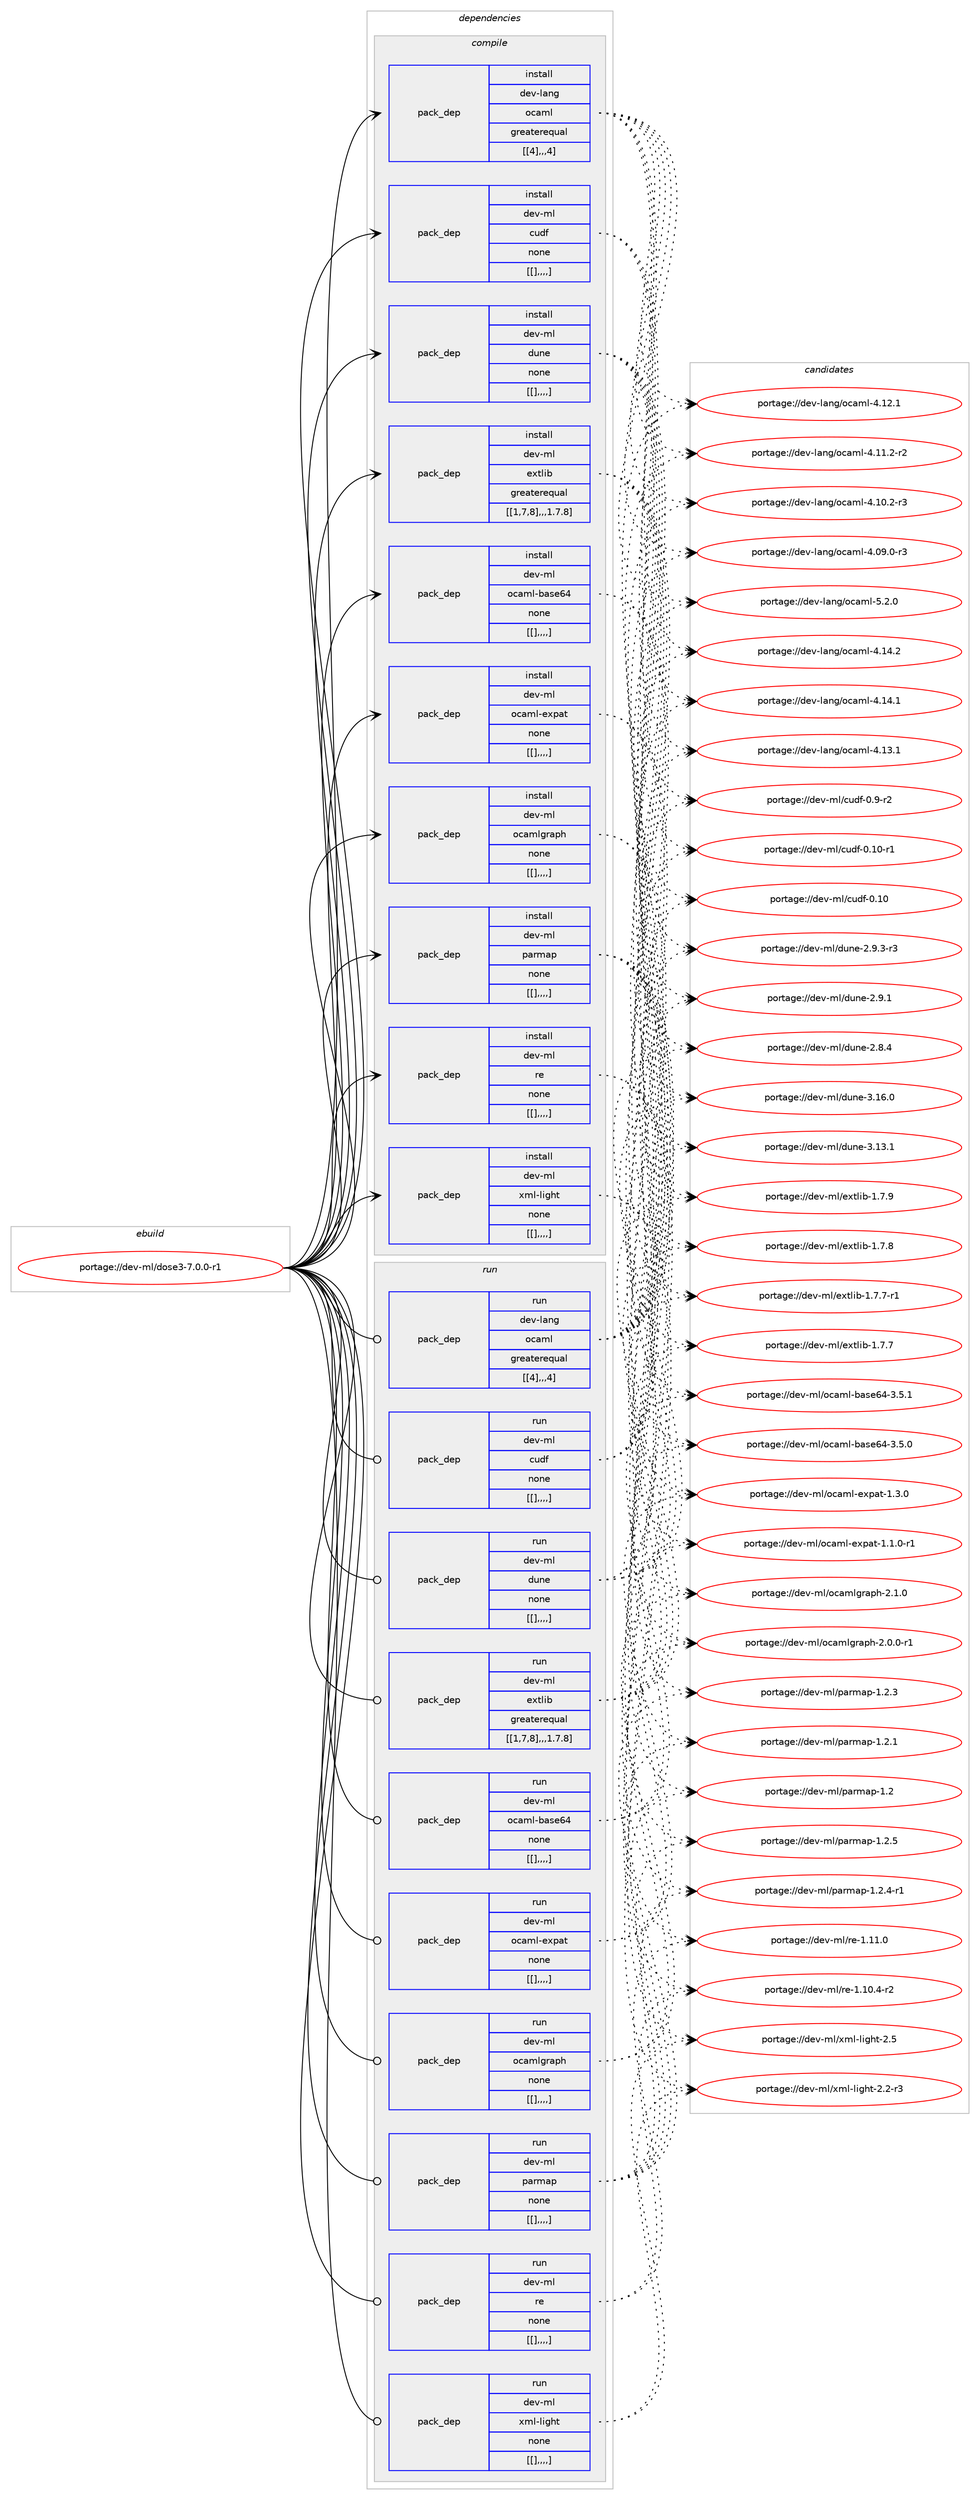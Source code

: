 digraph prolog {

# *************
# Graph options
# *************

newrank=true;
concentrate=true;
compound=true;
graph [rankdir=LR,fontname=Helvetica,fontsize=10,ranksep=1.5];#, ranksep=2.5, nodesep=0.2];
edge  [arrowhead=vee];
node  [fontname=Helvetica,fontsize=10];

# **********
# The ebuild
# **********

subgraph cluster_leftcol {
color=gray;
label=<<i>ebuild</i>>;
id [label="portage://dev-ml/dose3-7.0.0-r1", color=red, width=4, href="../dev-ml/dose3-7.0.0-r1.svg"];
}

# ****************
# The dependencies
# ****************

subgraph cluster_midcol {
color=gray;
label=<<i>dependencies</i>>;
subgraph cluster_compile {
fillcolor="#eeeeee";
style=filled;
label=<<i>compile</i>>;
subgraph pack88661 {
dependency119577 [label=<<TABLE BORDER="0" CELLBORDER="1" CELLSPACING="0" CELLPADDING="4" WIDTH="220"><TR><TD ROWSPAN="6" CELLPADDING="30">pack_dep</TD></TR><TR><TD WIDTH="110">install</TD></TR><TR><TD>dev-lang</TD></TR><TR><TD>ocaml</TD></TR><TR><TD>greaterequal</TD></TR><TR><TD>[[4],,,4]</TD></TR></TABLE>>, shape=none, color=blue];
}
id:e -> dependency119577:w [weight=20,style="solid",arrowhead="vee"];
subgraph pack88662 {
dependency119578 [label=<<TABLE BORDER="0" CELLBORDER="1" CELLSPACING="0" CELLPADDING="4" WIDTH="220"><TR><TD ROWSPAN="6" CELLPADDING="30">pack_dep</TD></TR><TR><TD WIDTH="110">install</TD></TR><TR><TD>dev-ml</TD></TR><TR><TD>cudf</TD></TR><TR><TD>none</TD></TR><TR><TD>[[],,,,]</TD></TR></TABLE>>, shape=none, color=blue];
}
id:e -> dependency119578:w [weight=20,style="solid",arrowhead="vee"];
subgraph pack88663 {
dependency119579 [label=<<TABLE BORDER="0" CELLBORDER="1" CELLSPACING="0" CELLPADDING="4" WIDTH="220"><TR><TD ROWSPAN="6" CELLPADDING="30">pack_dep</TD></TR><TR><TD WIDTH="110">install</TD></TR><TR><TD>dev-ml</TD></TR><TR><TD>dune</TD></TR><TR><TD>none</TD></TR><TR><TD>[[],,,,]</TD></TR></TABLE>>, shape=none, color=blue];
}
id:e -> dependency119579:w [weight=20,style="solid",arrowhead="vee"];
subgraph pack88664 {
dependency119580 [label=<<TABLE BORDER="0" CELLBORDER="1" CELLSPACING="0" CELLPADDING="4" WIDTH="220"><TR><TD ROWSPAN="6" CELLPADDING="30">pack_dep</TD></TR><TR><TD WIDTH="110">install</TD></TR><TR><TD>dev-ml</TD></TR><TR><TD>extlib</TD></TR><TR><TD>greaterequal</TD></TR><TR><TD>[[1,7,8],,,1.7.8]</TD></TR></TABLE>>, shape=none, color=blue];
}
id:e -> dependency119580:w [weight=20,style="solid",arrowhead="vee"];
subgraph pack88665 {
dependency119581 [label=<<TABLE BORDER="0" CELLBORDER="1" CELLSPACING="0" CELLPADDING="4" WIDTH="220"><TR><TD ROWSPAN="6" CELLPADDING="30">pack_dep</TD></TR><TR><TD WIDTH="110">install</TD></TR><TR><TD>dev-ml</TD></TR><TR><TD>ocaml-base64</TD></TR><TR><TD>none</TD></TR><TR><TD>[[],,,,]</TD></TR></TABLE>>, shape=none, color=blue];
}
id:e -> dependency119581:w [weight=20,style="solid",arrowhead="vee"];
subgraph pack88666 {
dependency119582 [label=<<TABLE BORDER="0" CELLBORDER="1" CELLSPACING="0" CELLPADDING="4" WIDTH="220"><TR><TD ROWSPAN="6" CELLPADDING="30">pack_dep</TD></TR><TR><TD WIDTH="110">install</TD></TR><TR><TD>dev-ml</TD></TR><TR><TD>ocaml-expat</TD></TR><TR><TD>none</TD></TR><TR><TD>[[],,,,]</TD></TR></TABLE>>, shape=none, color=blue];
}
id:e -> dependency119582:w [weight=20,style="solid",arrowhead="vee"];
subgraph pack88667 {
dependency119583 [label=<<TABLE BORDER="0" CELLBORDER="1" CELLSPACING="0" CELLPADDING="4" WIDTH="220"><TR><TD ROWSPAN="6" CELLPADDING="30">pack_dep</TD></TR><TR><TD WIDTH="110">install</TD></TR><TR><TD>dev-ml</TD></TR><TR><TD>ocamlgraph</TD></TR><TR><TD>none</TD></TR><TR><TD>[[],,,,]</TD></TR></TABLE>>, shape=none, color=blue];
}
id:e -> dependency119583:w [weight=20,style="solid",arrowhead="vee"];
subgraph pack88668 {
dependency119584 [label=<<TABLE BORDER="0" CELLBORDER="1" CELLSPACING="0" CELLPADDING="4" WIDTH="220"><TR><TD ROWSPAN="6" CELLPADDING="30">pack_dep</TD></TR><TR><TD WIDTH="110">install</TD></TR><TR><TD>dev-ml</TD></TR><TR><TD>parmap</TD></TR><TR><TD>none</TD></TR><TR><TD>[[],,,,]</TD></TR></TABLE>>, shape=none, color=blue];
}
id:e -> dependency119584:w [weight=20,style="solid",arrowhead="vee"];
subgraph pack88669 {
dependency119585 [label=<<TABLE BORDER="0" CELLBORDER="1" CELLSPACING="0" CELLPADDING="4" WIDTH="220"><TR><TD ROWSPAN="6" CELLPADDING="30">pack_dep</TD></TR><TR><TD WIDTH="110">install</TD></TR><TR><TD>dev-ml</TD></TR><TR><TD>re</TD></TR><TR><TD>none</TD></TR><TR><TD>[[],,,,]</TD></TR></TABLE>>, shape=none, color=blue];
}
id:e -> dependency119585:w [weight=20,style="solid",arrowhead="vee"];
subgraph pack88670 {
dependency119586 [label=<<TABLE BORDER="0" CELLBORDER="1" CELLSPACING="0" CELLPADDING="4" WIDTH="220"><TR><TD ROWSPAN="6" CELLPADDING="30">pack_dep</TD></TR><TR><TD WIDTH="110">install</TD></TR><TR><TD>dev-ml</TD></TR><TR><TD>xml-light</TD></TR><TR><TD>none</TD></TR><TR><TD>[[],,,,]</TD></TR></TABLE>>, shape=none, color=blue];
}
id:e -> dependency119586:w [weight=20,style="solid",arrowhead="vee"];
}
subgraph cluster_compileandrun {
fillcolor="#eeeeee";
style=filled;
label=<<i>compile and run</i>>;
}
subgraph cluster_run {
fillcolor="#eeeeee";
style=filled;
label=<<i>run</i>>;
subgraph pack88671 {
dependency119587 [label=<<TABLE BORDER="0" CELLBORDER="1" CELLSPACING="0" CELLPADDING="4" WIDTH="220"><TR><TD ROWSPAN="6" CELLPADDING="30">pack_dep</TD></TR><TR><TD WIDTH="110">run</TD></TR><TR><TD>dev-lang</TD></TR><TR><TD>ocaml</TD></TR><TR><TD>greaterequal</TD></TR><TR><TD>[[4],,,4]</TD></TR></TABLE>>, shape=none, color=blue];
}
id:e -> dependency119587:w [weight=20,style="solid",arrowhead="odot"];
subgraph pack88672 {
dependency119588 [label=<<TABLE BORDER="0" CELLBORDER="1" CELLSPACING="0" CELLPADDING="4" WIDTH="220"><TR><TD ROWSPAN="6" CELLPADDING="30">pack_dep</TD></TR><TR><TD WIDTH="110">run</TD></TR><TR><TD>dev-ml</TD></TR><TR><TD>cudf</TD></TR><TR><TD>none</TD></TR><TR><TD>[[],,,,]</TD></TR></TABLE>>, shape=none, color=blue];
}
id:e -> dependency119588:w [weight=20,style="solid",arrowhead="odot"];
subgraph pack88673 {
dependency119589 [label=<<TABLE BORDER="0" CELLBORDER="1" CELLSPACING="0" CELLPADDING="4" WIDTH="220"><TR><TD ROWSPAN="6" CELLPADDING="30">pack_dep</TD></TR><TR><TD WIDTH="110">run</TD></TR><TR><TD>dev-ml</TD></TR><TR><TD>dune</TD></TR><TR><TD>none</TD></TR><TR><TD>[[],,,,]</TD></TR></TABLE>>, shape=none, color=blue];
}
id:e -> dependency119589:w [weight=20,style="solid",arrowhead="odot"];
subgraph pack88674 {
dependency119590 [label=<<TABLE BORDER="0" CELLBORDER="1" CELLSPACING="0" CELLPADDING="4" WIDTH="220"><TR><TD ROWSPAN="6" CELLPADDING="30">pack_dep</TD></TR><TR><TD WIDTH="110">run</TD></TR><TR><TD>dev-ml</TD></TR><TR><TD>extlib</TD></TR><TR><TD>greaterequal</TD></TR><TR><TD>[[1,7,8],,,1.7.8]</TD></TR></TABLE>>, shape=none, color=blue];
}
id:e -> dependency119590:w [weight=20,style="solid",arrowhead="odot"];
subgraph pack88675 {
dependency119591 [label=<<TABLE BORDER="0" CELLBORDER="1" CELLSPACING="0" CELLPADDING="4" WIDTH="220"><TR><TD ROWSPAN="6" CELLPADDING="30">pack_dep</TD></TR><TR><TD WIDTH="110">run</TD></TR><TR><TD>dev-ml</TD></TR><TR><TD>ocaml-base64</TD></TR><TR><TD>none</TD></TR><TR><TD>[[],,,,]</TD></TR></TABLE>>, shape=none, color=blue];
}
id:e -> dependency119591:w [weight=20,style="solid",arrowhead="odot"];
subgraph pack88676 {
dependency119592 [label=<<TABLE BORDER="0" CELLBORDER="1" CELLSPACING="0" CELLPADDING="4" WIDTH="220"><TR><TD ROWSPAN="6" CELLPADDING="30">pack_dep</TD></TR><TR><TD WIDTH="110">run</TD></TR><TR><TD>dev-ml</TD></TR><TR><TD>ocaml-expat</TD></TR><TR><TD>none</TD></TR><TR><TD>[[],,,,]</TD></TR></TABLE>>, shape=none, color=blue];
}
id:e -> dependency119592:w [weight=20,style="solid",arrowhead="odot"];
subgraph pack88677 {
dependency119593 [label=<<TABLE BORDER="0" CELLBORDER="1" CELLSPACING="0" CELLPADDING="4" WIDTH="220"><TR><TD ROWSPAN="6" CELLPADDING="30">pack_dep</TD></TR><TR><TD WIDTH="110">run</TD></TR><TR><TD>dev-ml</TD></TR><TR><TD>ocamlgraph</TD></TR><TR><TD>none</TD></TR><TR><TD>[[],,,,]</TD></TR></TABLE>>, shape=none, color=blue];
}
id:e -> dependency119593:w [weight=20,style="solid",arrowhead="odot"];
subgraph pack88678 {
dependency119594 [label=<<TABLE BORDER="0" CELLBORDER="1" CELLSPACING="0" CELLPADDING="4" WIDTH="220"><TR><TD ROWSPAN="6" CELLPADDING="30">pack_dep</TD></TR><TR><TD WIDTH="110">run</TD></TR><TR><TD>dev-ml</TD></TR><TR><TD>parmap</TD></TR><TR><TD>none</TD></TR><TR><TD>[[],,,,]</TD></TR></TABLE>>, shape=none, color=blue];
}
id:e -> dependency119594:w [weight=20,style="solid",arrowhead="odot"];
subgraph pack88679 {
dependency119595 [label=<<TABLE BORDER="0" CELLBORDER="1" CELLSPACING="0" CELLPADDING="4" WIDTH="220"><TR><TD ROWSPAN="6" CELLPADDING="30">pack_dep</TD></TR><TR><TD WIDTH="110">run</TD></TR><TR><TD>dev-ml</TD></TR><TR><TD>re</TD></TR><TR><TD>none</TD></TR><TR><TD>[[],,,,]</TD></TR></TABLE>>, shape=none, color=blue];
}
id:e -> dependency119595:w [weight=20,style="solid",arrowhead="odot"];
subgraph pack88680 {
dependency119596 [label=<<TABLE BORDER="0" CELLBORDER="1" CELLSPACING="0" CELLPADDING="4" WIDTH="220"><TR><TD ROWSPAN="6" CELLPADDING="30">pack_dep</TD></TR><TR><TD WIDTH="110">run</TD></TR><TR><TD>dev-ml</TD></TR><TR><TD>xml-light</TD></TR><TR><TD>none</TD></TR><TR><TD>[[],,,,]</TD></TR></TABLE>>, shape=none, color=blue];
}
id:e -> dependency119596:w [weight=20,style="solid",arrowhead="odot"];
}
}

# **************
# The candidates
# **************

subgraph cluster_choices {
rank=same;
color=gray;
label=<<i>candidates</i>>;

subgraph choice88661 {
color=black;
nodesep=1;
choice1001011184510897110103471119997109108455346504648 [label="portage://dev-lang/ocaml-5.2.0", color=red, width=4,href="../dev-lang/ocaml-5.2.0.svg"];
choice100101118451089711010347111999710910845524649524650 [label="portage://dev-lang/ocaml-4.14.2", color=red, width=4,href="../dev-lang/ocaml-4.14.2.svg"];
choice100101118451089711010347111999710910845524649524649 [label="portage://dev-lang/ocaml-4.14.1", color=red, width=4,href="../dev-lang/ocaml-4.14.1.svg"];
choice100101118451089711010347111999710910845524649514649 [label="portage://dev-lang/ocaml-4.13.1", color=red, width=4,href="../dev-lang/ocaml-4.13.1.svg"];
choice100101118451089711010347111999710910845524649504649 [label="portage://dev-lang/ocaml-4.12.1", color=red, width=4,href="../dev-lang/ocaml-4.12.1.svg"];
choice1001011184510897110103471119997109108455246494946504511450 [label="portage://dev-lang/ocaml-4.11.2-r2", color=red, width=4,href="../dev-lang/ocaml-4.11.2-r2.svg"];
choice1001011184510897110103471119997109108455246494846504511451 [label="portage://dev-lang/ocaml-4.10.2-r3", color=red, width=4,href="../dev-lang/ocaml-4.10.2-r3.svg"];
choice1001011184510897110103471119997109108455246485746484511451 [label="portage://dev-lang/ocaml-4.09.0-r3", color=red, width=4,href="../dev-lang/ocaml-4.09.0-r3.svg"];
dependency119577:e -> choice1001011184510897110103471119997109108455346504648:w [style=dotted,weight="100"];
dependency119577:e -> choice100101118451089711010347111999710910845524649524650:w [style=dotted,weight="100"];
dependency119577:e -> choice100101118451089711010347111999710910845524649524649:w [style=dotted,weight="100"];
dependency119577:e -> choice100101118451089711010347111999710910845524649514649:w [style=dotted,weight="100"];
dependency119577:e -> choice100101118451089711010347111999710910845524649504649:w [style=dotted,weight="100"];
dependency119577:e -> choice1001011184510897110103471119997109108455246494946504511450:w [style=dotted,weight="100"];
dependency119577:e -> choice1001011184510897110103471119997109108455246494846504511451:w [style=dotted,weight="100"];
dependency119577:e -> choice1001011184510897110103471119997109108455246485746484511451:w [style=dotted,weight="100"];
}
subgraph choice88662 {
color=black;
nodesep=1;
choice10010111845109108479911710010245484649484511449 [label="portage://dev-ml/cudf-0.10-r1", color=red, width=4,href="../dev-ml/cudf-0.10-r1.svg"];
choice1001011184510910847991171001024548464948 [label="portage://dev-ml/cudf-0.10", color=red, width=4,href="../dev-ml/cudf-0.10.svg"];
choice100101118451091084799117100102454846574511450 [label="portage://dev-ml/cudf-0.9-r2", color=red, width=4,href="../dev-ml/cudf-0.9-r2.svg"];
dependency119578:e -> choice10010111845109108479911710010245484649484511449:w [style=dotted,weight="100"];
dependency119578:e -> choice1001011184510910847991171001024548464948:w [style=dotted,weight="100"];
dependency119578:e -> choice100101118451091084799117100102454846574511450:w [style=dotted,weight="100"];
}
subgraph choice88663 {
color=black;
nodesep=1;
choice100101118451091084710011711010145514649544648 [label="portage://dev-ml/dune-3.16.0", color=red, width=4,href="../dev-ml/dune-3.16.0.svg"];
choice100101118451091084710011711010145514649514649 [label="portage://dev-ml/dune-3.13.1", color=red, width=4,href="../dev-ml/dune-3.13.1.svg"];
choice10010111845109108471001171101014550465746514511451 [label="portage://dev-ml/dune-2.9.3-r3", color=red, width=4,href="../dev-ml/dune-2.9.3-r3.svg"];
choice1001011184510910847100117110101455046574649 [label="portage://dev-ml/dune-2.9.1", color=red, width=4,href="../dev-ml/dune-2.9.1.svg"];
choice1001011184510910847100117110101455046564652 [label="portage://dev-ml/dune-2.8.4", color=red, width=4,href="../dev-ml/dune-2.8.4.svg"];
dependency119579:e -> choice100101118451091084710011711010145514649544648:w [style=dotted,weight="100"];
dependency119579:e -> choice100101118451091084710011711010145514649514649:w [style=dotted,weight="100"];
dependency119579:e -> choice10010111845109108471001171101014550465746514511451:w [style=dotted,weight="100"];
dependency119579:e -> choice1001011184510910847100117110101455046574649:w [style=dotted,weight="100"];
dependency119579:e -> choice1001011184510910847100117110101455046564652:w [style=dotted,weight="100"];
}
subgraph choice88664 {
color=black;
nodesep=1;
choice100101118451091084710112011610810598454946554657 [label="portage://dev-ml/extlib-1.7.9", color=red, width=4,href="../dev-ml/extlib-1.7.9.svg"];
choice100101118451091084710112011610810598454946554656 [label="portage://dev-ml/extlib-1.7.8", color=red, width=4,href="../dev-ml/extlib-1.7.8.svg"];
choice1001011184510910847101120116108105984549465546554511449 [label="portage://dev-ml/extlib-1.7.7-r1", color=red, width=4,href="../dev-ml/extlib-1.7.7-r1.svg"];
choice100101118451091084710112011610810598454946554655 [label="portage://dev-ml/extlib-1.7.7", color=red, width=4,href="../dev-ml/extlib-1.7.7.svg"];
dependency119580:e -> choice100101118451091084710112011610810598454946554657:w [style=dotted,weight="100"];
dependency119580:e -> choice100101118451091084710112011610810598454946554656:w [style=dotted,weight="100"];
dependency119580:e -> choice1001011184510910847101120116108105984549465546554511449:w [style=dotted,weight="100"];
dependency119580:e -> choice100101118451091084710112011610810598454946554655:w [style=dotted,weight="100"];
}
subgraph choice88665 {
color=black;
nodesep=1;
choice100101118451091084711199971091084598971151015452455146534649 [label="portage://dev-ml/ocaml-base64-3.5.1", color=red, width=4,href="../dev-ml/ocaml-base64-3.5.1.svg"];
choice100101118451091084711199971091084598971151015452455146534648 [label="portage://dev-ml/ocaml-base64-3.5.0", color=red, width=4,href="../dev-ml/ocaml-base64-3.5.0.svg"];
dependency119581:e -> choice100101118451091084711199971091084598971151015452455146534649:w [style=dotted,weight="100"];
dependency119581:e -> choice100101118451091084711199971091084598971151015452455146534648:w [style=dotted,weight="100"];
}
subgraph choice88666 {
color=black;
nodesep=1;
choice100101118451091084711199971091084510112011297116454946514648 [label="portage://dev-ml/ocaml-expat-1.3.0", color=red, width=4,href="../dev-ml/ocaml-expat-1.3.0.svg"];
choice1001011184510910847111999710910845101120112971164549464946484511449 [label="portage://dev-ml/ocaml-expat-1.1.0-r1", color=red, width=4,href="../dev-ml/ocaml-expat-1.1.0-r1.svg"];
dependency119582:e -> choice100101118451091084711199971091084510112011297116454946514648:w [style=dotted,weight="100"];
dependency119582:e -> choice1001011184510910847111999710910845101120112971164549464946484511449:w [style=dotted,weight="100"];
}
subgraph choice88667 {
color=black;
nodesep=1;
choice1001011184510910847111999710910810311497112104455046494648 [label="portage://dev-ml/ocamlgraph-2.1.0", color=red, width=4,href="../dev-ml/ocamlgraph-2.1.0.svg"];
choice10010111845109108471119997109108103114971121044550464846484511449 [label="portage://dev-ml/ocamlgraph-2.0.0-r1", color=red, width=4,href="../dev-ml/ocamlgraph-2.0.0-r1.svg"];
dependency119583:e -> choice1001011184510910847111999710910810311497112104455046494648:w [style=dotted,weight="100"];
dependency119583:e -> choice10010111845109108471119997109108103114971121044550464846484511449:w [style=dotted,weight="100"];
}
subgraph choice88668 {
color=black;
nodesep=1;
choice10010111845109108471129711410997112454946504653 [label="portage://dev-ml/parmap-1.2.5", color=red, width=4,href="../dev-ml/parmap-1.2.5.svg"];
choice100101118451091084711297114109971124549465046524511449 [label="portage://dev-ml/parmap-1.2.4-r1", color=red, width=4,href="../dev-ml/parmap-1.2.4-r1.svg"];
choice10010111845109108471129711410997112454946504651 [label="portage://dev-ml/parmap-1.2.3", color=red, width=4,href="../dev-ml/parmap-1.2.3.svg"];
choice10010111845109108471129711410997112454946504649 [label="portage://dev-ml/parmap-1.2.1", color=red, width=4,href="../dev-ml/parmap-1.2.1.svg"];
choice1001011184510910847112971141099711245494650 [label="portage://dev-ml/parmap-1.2", color=red, width=4,href="../dev-ml/parmap-1.2.svg"];
dependency119584:e -> choice10010111845109108471129711410997112454946504653:w [style=dotted,weight="100"];
dependency119584:e -> choice100101118451091084711297114109971124549465046524511449:w [style=dotted,weight="100"];
dependency119584:e -> choice10010111845109108471129711410997112454946504651:w [style=dotted,weight="100"];
dependency119584:e -> choice10010111845109108471129711410997112454946504649:w [style=dotted,weight="100"];
dependency119584:e -> choice1001011184510910847112971141099711245494650:w [style=dotted,weight="100"];
}
subgraph choice88669 {
color=black;
nodesep=1;
choice100101118451091084711410145494649494648 [label="portage://dev-ml/re-1.11.0", color=red, width=4,href="../dev-ml/re-1.11.0.svg"];
choice1001011184510910847114101454946494846524511450 [label="portage://dev-ml/re-1.10.4-r2", color=red, width=4,href="../dev-ml/re-1.10.4-r2.svg"];
dependency119585:e -> choice100101118451091084711410145494649494648:w [style=dotted,weight="100"];
dependency119585:e -> choice1001011184510910847114101454946494846524511450:w [style=dotted,weight="100"];
}
subgraph choice88670 {
color=black;
nodesep=1;
choice10010111845109108471201091084510810510310411645504653 [label="portage://dev-ml/xml-light-2.5", color=red, width=4,href="../dev-ml/xml-light-2.5.svg"];
choice100101118451091084712010910845108105103104116455046504511451 [label="portage://dev-ml/xml-light-2.2-r3", color=red, width=4,href="../dev-ml/xml-light-2.2-r3.svg"];
dependency119586:e -> choice10010111845109108471201091084510810510310411645504653:w [style=dotted,weight="100"];
dependency119586:e -> choice100101118451091084712010910845108105103104116455046504511451:w [style=dotted,weight="100"];
}
subgraph choice88671 {
color=black;
nodesep=1;
choice1001011184510897110103471119997109108455346504648 [label="portage://dev-lang/ocaml-5.2.0", color=red, width=4,href="../dev-lang/ocaml-5.2.0.svg"];
choice100101118451089711010347111999710910845524649524650 [label="portage://dev-lang/ocaml-4.14.2", color=red, width=4,href="../dev-lang/ocaml-4.14.2.svg"];
choice100101118451089711010347111999710910845524649524649 [label="portage://dev-lang/ocaml-4.14.1", color=red, width=4,href="../dev-lang/ocaml-4.14.1.svg"];
choice100101118451089711010347111999710910845524649514649 [label="portage://dev-lang/ocaml-4.13.1", color=red, width=4,href="../dev-lang/ocaml-4.13.1.svg"];
choice100101118451089711010347111999710910845524649504649 [label="portage://dev-lang/ocaml-4.12.1", color=red, width=4,href="../dev-lang/ocaml-4.12.1.svg"];
choice1001011184510897110103471119997109108455246494946504511450 [label="portage://dev-lang/ocaml-4.11.2-r2", color=red, width=4,href="../dev-lang/ocaml-4.11.2-r2.svg"];
choice1001011184510897110103471119997109108455246494846504511451 [label="portage://dev-lang/ocaml-4.10.2-r3", color=red, width=4,href="../dev-lang/ocaml-4.10.2-r3.svg"];
choice1001011184510897110103471119997109108455246485746484511451 [label="portage://dev-lang/ocaml-4.09.0-r3", color=red, width=4,href="../dev-lang/ocaml-4.09.0-r3.svg"];
dependency119587:e -> choice1001011184510897110103471119997109108455346504648:w [style=dotted,weight="100"];
dependency119587:e -> choice100101118451089711010347111999710910845524649524650:w [style=dotted,weight="100"];
dependency119587:e -> choice100101118451089711010347111999710910845524649524649:w [style=dotted,weight="100"];
dependency119587:e -> choice100101118451089711010347111999710910845524649514649:w [style=dotted,weight="100"];
dependency119587:e -> choice100101118451089711010347111999710910845524649504649:w [style=dotted,weight="100"];
dependency119587:e -> choice1001011184510897110103471119997109108455246494946504511450:w [style=dotted,weight="100"];
dependency119587:e -> choice1001011184510897110103471119997109108455246494846504511451:w [style=dotted,weight="100"];
dependency119587:e -> choice1001011184510897110103471119997109108455246485746484511451:w [style=dotted,weight="100"];
}
subgraph choice88672 {
color=black;
nodesep=1;
choice10010111845109108479911710010245484649484511449 [label="portage://dev-ml/cudf-0.10-r1", color=red, width=4,href="../dev-ml/cudf-0.10-r1.svg"];
choice1001011184510910847991171001024548464948 [label="portage://dev-ml/cudf-0.10", color=red, width=4,href="../dev-ml/cudf-0.10.svg"];
choice100101118451091084799117100102454846574511450 [label="portage://dev-ml/cudf-0.9-r2", color=red, width=4,href="../dev-ml/cudf-0.9-r2.svg"];
dependency119588:e -> choice10010111845109108479911710010245484649484511449:w [style=dotted,weight="100"];
dependency119588:e -> choice1001011184510910847991171001024548464948:w [style=dotted,weight="100"];
dependency119588:e -> choice100101118451091084799117100102454846574511450:w [style=dotted,weight="100"];
}
subgraph choice88673 {
color=black;
nodesep=1;
choice100101118451091084710011711010145514649544648 [label="portage://dev-ml/dune-3.16.0", color=red, width=4,href="../dev-ml/dune-3.16.0.svg"];
choice100101118451091084710011711010145514649514649 [label="portage://dev-ml/dune-3.13.1", color=red, width=4,href="../dev-ml/dune-3.13.1.svg"];
choice10010111845109108471001171101014550465746514511451 [label="portage://dev-ml/dune-2.9.3-r3", color=red, width=4,href="../dev-ml/dune-2.9.3-r3.svg"];
choice1001011184510910847100117110101455046574649 [label="portage://dev-ml/dune-2.9.1", color=red, width=4,href="../dev-ml/dune-2.9.1.svg"];
choice1001011184510910847100117110101455046564652 [label="portage://dev-ml/dune-2.8.4", color=red, width=4,href="../dev-ml/dune-2.8.4.svg"];
dependency119589:e -> choice100101118451091084710011711010145514649544648:w [style=dotted,weight="100"];
dependency119589:e -> choice100101118451091084710011711010145514649514649:w [style=dotted,weight="100"];
dependency119589:e -> choice10010111845109108471001171101014550465746514511451:w [style=dotted,weight="100"];
dependency119589:e -> choice1001011184510910847100117110101455046574649:w [style=dotted,weight="100"];
dependency119589:e -> choice1001011184510910847100117110101455046564652:w [style=dotted,weight="100"];
}
subgraph choice88674 {
color=black;
nodesep=1;
choice100101118451091084710112011610810598454946554657 [label="portage://dev-ml/extlib-1.7.9", color=red, width=4,href="../dev-ml/extlib-1.7.9.svg"];
choice100101118451091084710112011610810598454946554656 [label="portage://dev-ml/extlib-1.7.8", color=red, width=4,href="../dev-ml/extlib-1.7.8.svg"];
choice1001011184510910847101120116108105984549465546554511449 [label="portage://dev-ml/extlib-1.7.7-r1", color=red, width=4,href="../dev-ml/extlib-1.7.7-r1.svg"];
choice100101118451091084710112011610810598454946554655 [label="portage://dev-ml/extlib-1.7.7", color=red, width=4,href="../dev-ml/extlib-1.7.7.svg"];
dependency119590:e -> choice100101118451091084710112011610810598454946554657:w [style=dotted,weight="100"];
dependency119590:e -> choice100101118451091084710112011610810598454946554656:w [style=dotted,weight="100"];
dependency119590:e -> choice1001011184510910847101120116108105984549465546554511449:w [style=dotted,weight="100"];
dependency119590:e -> choice100101118451091084710112011610810598454946554655:w [style=dotted,weight="100"];
}
subgraph choice88675 {
color=black;
nodesep=1;
choice100101118451091084711199971091084598971151015452455146534649 [label="portage://dev-ml/ocaml-base64-3.5.1", color=red, width=4,href="../dev-ml/ocaml-base64-3.5.1.svg"];
choice100101118451091084711199971091084598971151015452455146534648 [label="portage://dev-ml/ocaml-base64-3.5.0", color=red, width=4,href="../dev-ml/ocaml-base64-3.5.0.svg"];
dependency119591:e -> choice100101118451091084711199971091084598971151015452455146534649:w [style=dotted,weight="100"];
dependency119591:e -> choice100101118451091084711199971091084598971151015452455146534648:w [style=dotted,weight="100"];
}
subgraph choice88676 {
color=black;
nodesep=1;
choice100101118451091084711199971091084510112011297116454946514648 [label="portage://dev-ml/ocaml-expat-1.3.0", color=red, width=4,href="../dev-ml/ocaml-expat-1.3.0.svg"];
choice1001011184510910847111999710910845101120112971164549464946484511449 [label="portage://dev-ml/ocaml-expat-1.1.0-r1", color=red, width=4,href="../dev-ml/ocaml-expat-1.1.0-r1.svg"];
dependency119592:e -> choice100101118451091084711199971091084510112011297116454946514648:w [style=dotted,weight="100"];
dependency119592:e -> choice1001011184510910847111999710910845101120112971164549464946484511449:w [style=dotted,weight="100"];
}
subgraph choice88677 {
color=black;
nodesep=1;
choice1001011184510910847111999710910810311497112104455046494648 [label="portage://dev-ml/ocamlgraph-2.1.0", color=red, width=4,href="../dev-ml/ocamlgraph-2.1.0.svg"];
choice10010111845109108471119997109108103114971121044550464846484511449 [label="portage://dev-ml/ocamlgraph-2.0.0-r1", color=red, width=4,href="../dev-ml/ocamlgraph-2.0.0-r1.svg"];
dependency119593:e -> choice1001011184510910847111999710910810311497112104455046494648:w [style=dotted,weight="100"];
dependency119593:e -> choice10010111845109108471119997109108103114971121044550464846484511449:w [style=dotted,weight="100"];
}
subgraph choice88678 {
color=black;
nodesep=1;
choice10010111845109108471129711410997112454946504653 [label="portage://dev-ml/parmap-1.2.5", color=red, width=4,href="../dev-ml/parmap-1.2.5.svg"];
choice100101118451091084711297114109971124549465046524511449 [label="portage://dev-ml/parmap-1.2.4-r1", color=red, width=4,href="../dev-ml/parmap-1.2.4-r1.svg"];
choice10010111845109108471129711410997112454946504651 [label="portage://dev-ml/parmap-1.2.3", color=red, width=4,href="../dev-ml/parmap-1.2.3.svg"];
choice10010111845109108471129711410997112454946504649 [label="portage://dev-ml/parmap-1.2.1", color=red, width=4,href="../dev-ml/parmap-1.2.1.svg"];
choice1001011184510910847112971141099711245494650 [label="portage://dev-ml/parmap-1.2", color=red, width=4,href="../dev-ml/parmap-1.2.svg"];
dependency119594:e -> choice10010111845109108471129711410997112454946504653:w [style=dotted,weight="100"];
dependency119594:e -> choice100101118451091084711297114109971124549465046524511449:w [style=dotted,weight="100"];
dependency119594:e -> choice10010111845109108471129711410997112454946504651:w [style=dotted,weight="100"];
dependency119594:e -> choice10010111845109108471129711410997112454946504649:w [style=dotted,weight="100"];
dependency119594:e -> choice1001011184510910847112971141099711245494650:w [style=dotted,weight="100"];
}
subgraph choice88679 {
color=black;
nodesep=1;
choice100101118451091084711410145494649494648 [label="portage://dev-ml/re-1.11.0", color=red, width=4,href="../dev-ml/re-1.11.0.svg"];
choice1001011184510910847114101454946494846524511450 [label="portage://dev-ml/re-1.10.4-r2", color=red, width=4,href="../dev-ml/re-1.10.4-r2.svg"];
dependency119595:e -> choice100101118451091084711410145494649494648:w [style=dotted,weight="100"];
dependency119595:e -> choice1001011184510910847114101454946494846524511450:w [style=dotted,weight="100"];
}
subgraph choice88680 {
color=black;
nodesep=1;
choice10010111845109108471201091084510810510310411645504653 [label="portage://dev-ml/xml-light-2.5", color=red, width=4,href="../dev-ml/xml-light-2.5.svg"];
choice100101118451091084712010910845108105103104116455046504511451 [label="portage://dev-ml/xml-light-2.2-r3", color=red, width=4,href="../dev-ml/xml-light-2.2-r3.svg"];
dependency119596:e -> choice10010111845109108471201091084510810510310411645504653:w [style=dotted,weight="100"];
dependency119596:e -> choice100101118451091084712010910845108105103104116455046504511451:w [style=dotted,weight="100"];
}
}

}
